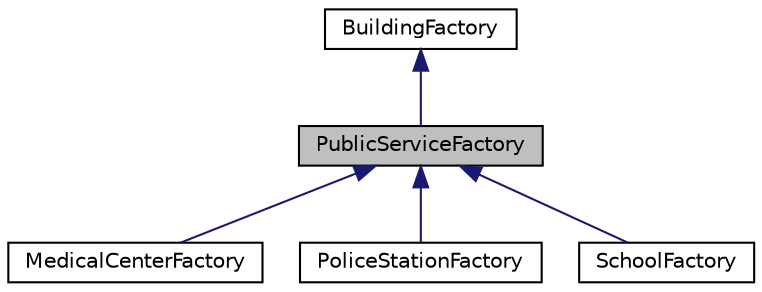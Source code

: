 digraph "PublicServiceFactory"
{
 // LATEX_PDF_SIZE
  edge [fontname="Helvetica",fontsize="10",labelfontname="Helvetica",labelfontsize="10"];
  node [fontname="Helvetica",fontsize="10",shape=record];
  Node1 [label="PublicServiceFactory",height=0.2,width=0.4,color="black", fillcolor="grey75", style="filled", fontcolor="black",tooltip="A factory class for creating public service buildings."];
  Node2 -> Node1 [dir="back",color="midnightblue",fontsize="10",style="solid"];
  Node2 [label="BuildingFactory",height=0.2,width=0.4,color="black", fillcolor="white", style="filled",URL="$classBuildingFactory.html",tooltip="An abstract factory class for creating Building objects."];
  Node1 -> Node3 [dir="back",color="midnightblue",fontsize="10",style="solid"];
  Node3 [label="MedicalCenterFactory",height=0.2,width=0.4,color="black", fillcolor="white", style="filled",URL="$classMedicalCenterFactory.html",tooltip="A factory class for creating medical center buildings."];
  Node1 -> Node4 [dir="back",color="midnightblue",fontsize="10",style="solid"];
  Node4 [label="PoliceStationFactory",height=0.2,width=0.4,color="black", fillcolor="white", style="filled",URL="$classPoliceStationFactory.html",tooltip="Factory class for creating instances of PoliceStation."];
  Node1 -> Node5 [dir="back",color="midnightblue",fontsize="10",style="solid"];
  Node5 [label="SchoolFactory",height=0.2,width=0.4,color="black", fillcolor="white", style="filled",URL="$classSchoolFactory.html",tooltip="A factory class for creating school buildings."];
}
